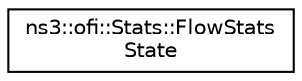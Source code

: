 digraph "Graphical Class Hierarchy"
{
 // LATEX_PDF_SIZE
  edge [fontname="Helvetica",fontsize="10",labelfontname="Helvetica",labelfontsize="10"];
  node [fontname="Helvetica",fontsize="10",shape=record];
  rankdir="LR";
  Node0 [label="ns3::ofi::Stats::FlowStats\lState",height=0.2,width=0.4,color="black", fillcolor="white", style="filled",URL="$structns3_1_1ofi_1_1_stats_1_1_flow_stats_state.html",tooltip="State of the FlowStats request/reply."];
}
